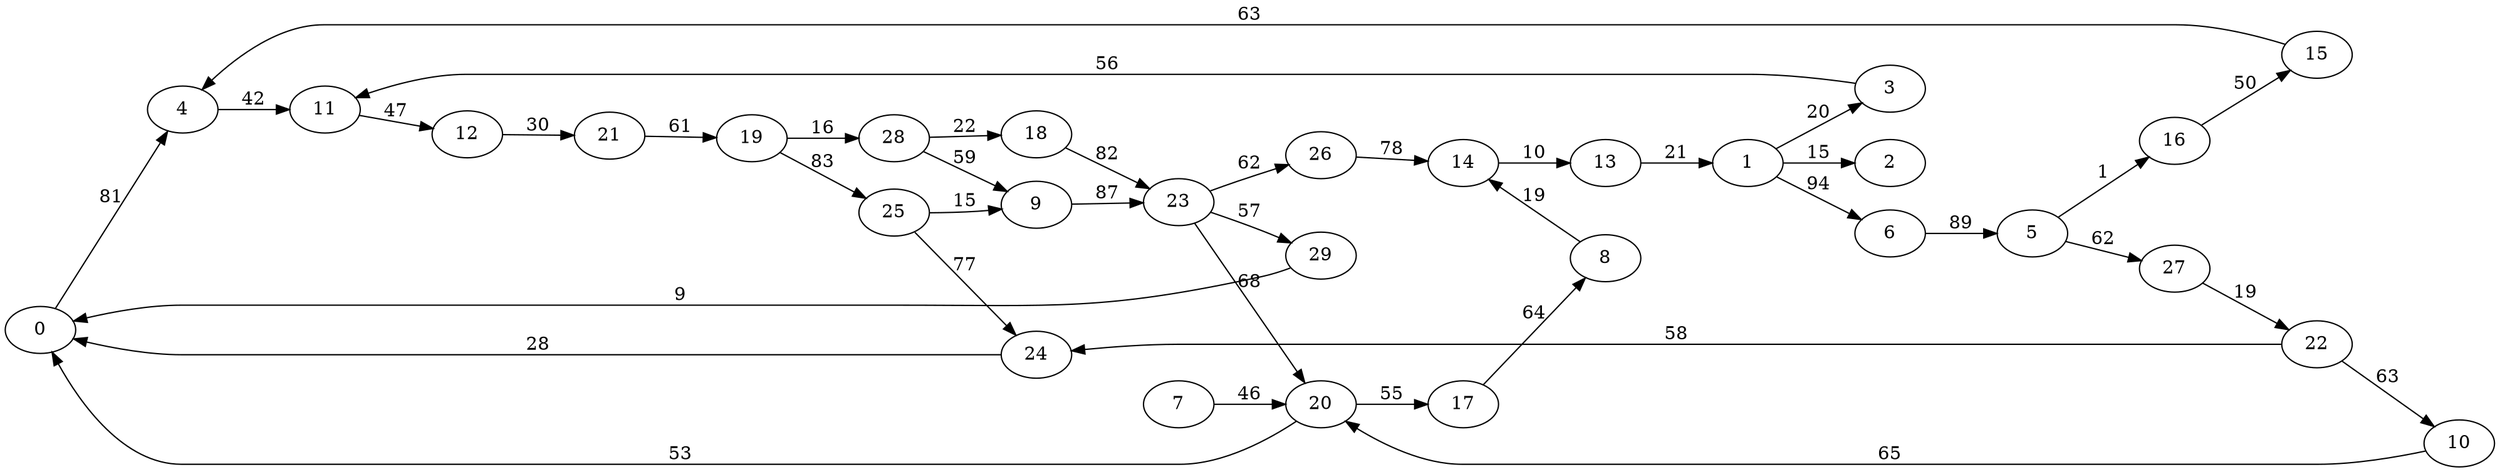 digraph G {
ranksep = "equally";
rankdir = LR;
{rank = same; 0; };
{rank = same; 4; };
{rank = same; 11; };
{rank = same; 12; };
{rank = same; 21; };
{rank = same; 19; };
{rank = same; 25; 28; };
{rank = same; 24; 9; 18; };
{rank = same; 23; };
{rank = same; 29; 20; 26; };
{rank = same; 17; 14; };
{rank = same; 8; 13; };
{rank = same; 1; };
{rank = same; 6; 3; 2; };
{rank = same; 5; };
{rank = same; 16; 27; };
{rank = same; 15; 22; };
{rank = same; 10; };
{rank = same; };
{rank = same; 7; };
{rank = same; };
0->4[label="81"];
4->11[label="42"];
11->12[label="47"];
12->21[label="30"];
21->19[label="61"];
19->25[label="83"];
19->28[label="16"];
25->24[label="77"];
25->9[label="15"];
28->18[label="22"];
28->9[label="59"];
24->0[label="28"];
9->23[label="87"];
18->23[label="82"];
23->29[label="57"];
23->20[label="68"];
23->26[label="62"];
29->0[label="9"];
20->17[label="55"];
20->0[label="53"];
26->14[label="78"];
17->8[label="64"];
14->13[label="10"];
8->14[label="19"];
13->1[label="21"];
1->6[label="94"];
1->3[label="20"];
1->2[label="15"];
6->5[label="89"];
3->11[label="56"];
2
5->16[label="1"];
5->27[label="62"];
16->15[label="50"];
27->22[label="19"];
15->4[label="63"];
22->24[label="58"];
22->10[label="63"];
10->20[label="65"];
7->20[label="46"];
}
